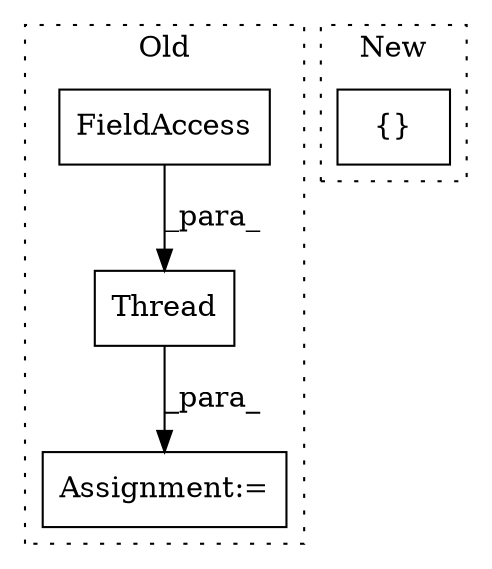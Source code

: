 digraph G {
subgraph cluster0 {
1 [label="Thread" a="32" s="3236,3293" l="7,2" shape="box"];
3 [label="FieldAccess" a="22" s="3243" l="11" shape="box"];
4 [label="Assignment:=" a="7" s="3235" l="1" shape="box"];
label = "Old";
style="dotted";
}
subgraph cluster1 {
2 [label="{}" a="4" s="3382" l="2" shape="box"];
label = "New";
style="dotted";
}
1 -> 4 [label="_para_"];
3 -> 1 [label="_para_"];
}